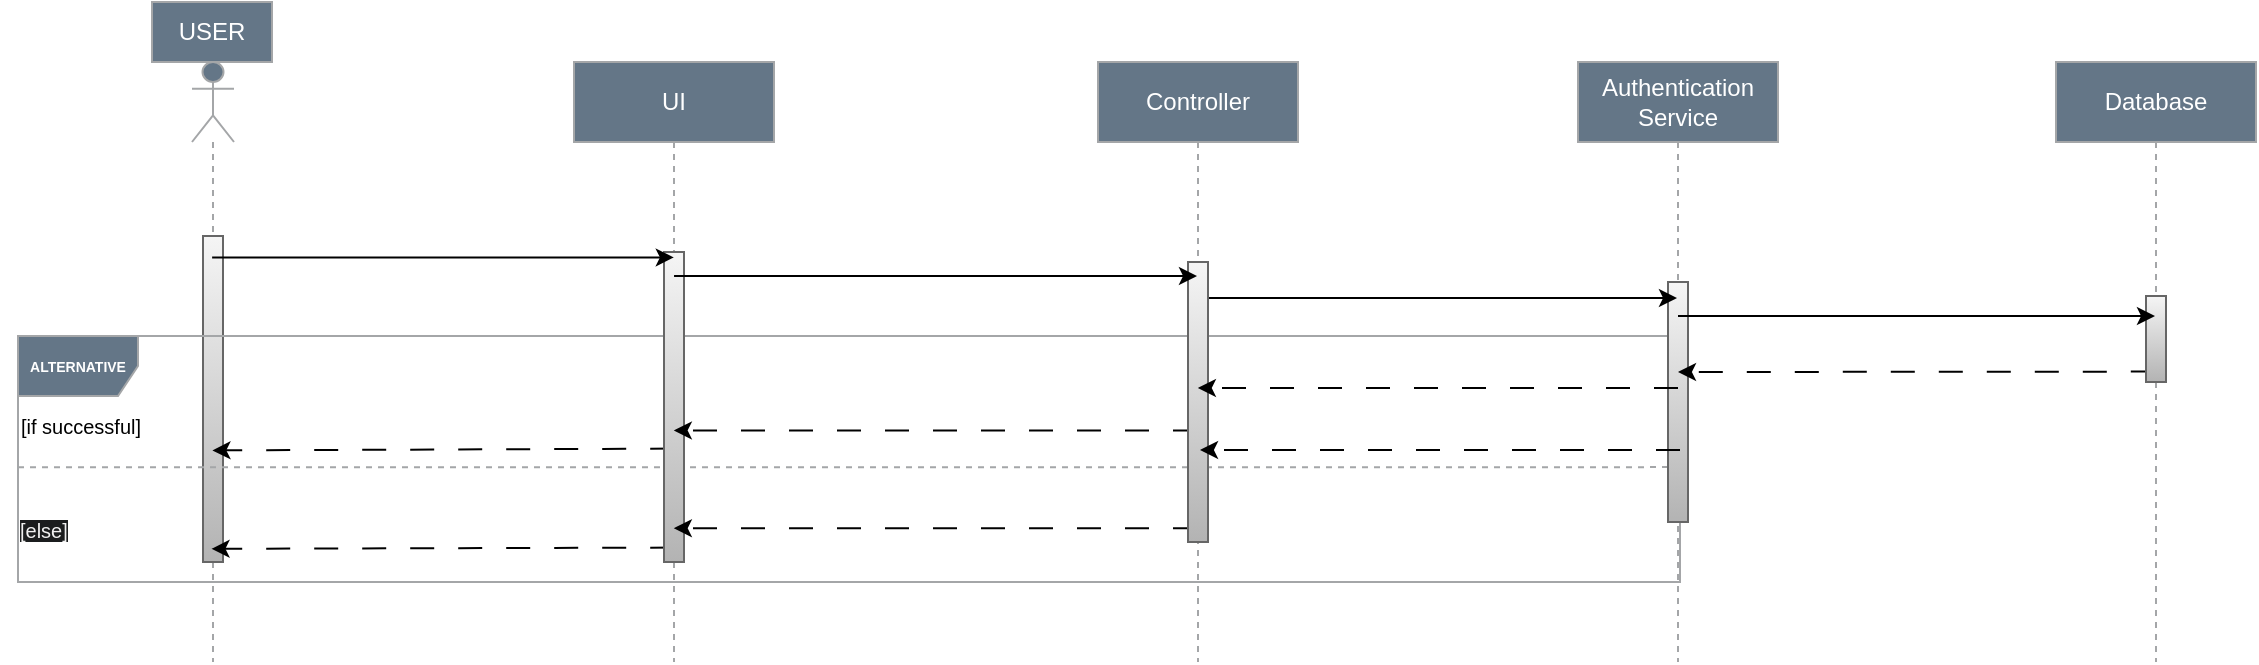 <mxfile version="23.1.5" type="device">
  <diagram name="Page-1" id="2YBvvXClWsGukQMizWep">
    <mxGraphModel dx="3968" dy="1938" grid="1" gridSize="10" guides="1" tooltips="1" connect="1" arrows="1" fold="1" page="1" pageScale="1" pageWidth="850" pageHeight="1100" math="0" shadow="0">
      <root>
        <mxCell id="0" />
        <mxCell id="1" parent="0" />
        <mxCell id="82ixBlyFbwfKMWebvWJ1-83" value="" style="group" parent="1" vertex="1" connectable="0">
          <mxGeometry x="-2070" y="-130" width="1109" height="330" as="geometry" />
        </mxCell>
        <mxCell id="aM9ryv3xv72pqoxQDRHE-5" value="UI" style="shape=umlLifeline;perimeter=lifelinePerimeter;whiteSpace=wrap;html=1;container=0;dropTarget=0;collapsible=0;recursiveResize=0;outlineConnect=0;portConstraint=eastwest;newEdgeStyle={&quot;edgeStyle&quot;:&quot;elbowEdgeStyle&quot;,&quot;elbow&quot;:&quot;vertical&quot;,&quot;curved&quot;:0,&quot;rounded&quot;:0};fillColor=#647687;fontColor=#ffffff;strokeColor=#a4a6a8;" parent="82ixBlyFbwfKMWebvWJ1-83" vertex="1">
          <mxGeometry x="287" y="30" width="100" height="300" as="geometry" />
        </mxCell>
        <mxCell id="82ixBlyFbwfKMWebvWJ1-1" value="Controller" style="shape=umlLifeline;perimeter=lifelinePerimeter;whiteSpace=wrap;html=1;container=0;dropTarget=0;collapsible=0;recursiveResize=0;outlineConnect=0;portConstraint=eastwest;newEdgeStyle={&quot;edgeStyle&quot;:&quot;elbowEdgeStyle&quot;,&quot;elbow&quot;:&quot;vertical&quot;,&quot;curved&quot;:0,&quot;rounded&quot;:0};fillColor=#647687;fontColor=#ffffff;strokeColor=#a4a6a8;" parent="82ixBlyFbwfKMWebvWJ1-83" vertex="1">
          <mxGeometry x="549" y="30" width="100" height="300" as="geometry" />
        </mxCell>
        <mxCell id="82ixBlyFbwfKMWebvWJ1-3" value="Database" style="shape=umlLifeline;perimeter=lifelinePerimeter;whiteSpace=wrap;html=1;container=0;dropTarget=0;collapsible=0;recursiveResize=0;outlineConnect=0;portConstraint=eastwest;newEdgeStyle={&quot;edgeStyle&quot;:&quot;elbowEdgeStyle&quot;,&quot;elbow&quot;:&quot;vertical&quot;,&quot;curved&quot;:0,&quot;rounded&quot;:0};fillColor=#647687;fontColor=#ffffff;strokeColor=#a4a6a8;" parent="82ixBlyFbwfKMWebvWJ1-83" vertex="1">
          <mxGeometry x="1028" y="30" width="100" height="300" as="geometry" />
        </mxCell>
        <mxCell id="82ixBlyFbwfKMWebvWJ1-5" value="Authentication Service" style="shape=umlLifeline;perimeter=lifelinePerimeter;whiteSpace=wrap;html=1;container=0;dropTarget=0;collapsible=0;recursiveResize=0;outlineConnect=0;portConstraint=eastwest;newEdgeStyle={&quot;edgeStyle&quot;:&quot;elbowEdgeStyle&quot;,&quot;elbow&quot;:&quot;vertical&quot;,&quot;curved&quot;:0,&quot;rounded&quot;:0};fillColor=#647687;fontColor=#ffffff;strokeColor=#a4a6a8;" parent="82ixBlyFbwfKMWebvWJ1-83" vertex="1">
          <mxGeometry x="789" y="30" width="100" height="300" as="geometry" />
        </mxCell>
        <mxCell id="82ixBlyFbwfKMWebvWJ1-8" value="" style="shape=umlLifeline;perimeter=lifelinePerimeter;whiteSpace=wrap;html=1;container=1;dropTarget=0;collapsible=0;recursiveResize=0;outlineConnect=0;portConstraint=eastwest;newEdgeStyle={&quot;curved&quot;:0,&quot;rounded&quot;:0};participant=umlActor;fillColor=#647687;fontColor=#ffffff;strokeColor=#a4a6a8;" parent="82ixBlyFbwfKMWebvWJ1-83" vertex="1">
          <mxGeometry x="96" y="30" width="21" height="300" as="geometry" />
        </mxCell>
        <mxCell id="82ixBlyFbwfKMWebvWJ1-84" value="" style="html=1;points=[[0,0,0,0,5],[0,1,0,0,-5],[1,0,0,0,5],[1,1,0,0,-5]];perimeter=orthogonalPerimeter;outlineConnect=0;targetShapes=umlLifeline;portConstraint=eastwest;newEdgeStyle={&quot;curved&quot;:0,&quot;rounded&quot;:0};fillColor=#f5f5f5;gradientColor=#b3b3b3;strokeColor=#666666;" parent="82ixBlyFbwfKMWebvWJ1-8" vertex="1">
          <mxGeometry x="5.5" y="87" width="10" height="163" as="geometry" />
        </mxCell>
        <mxCell id="82ixBlyFbwfKMWebvWJ1-12" value="USER" style="text;html=1;align=center;verticalAlign=middle;whiteSpace=wrap;rounded=0;fillColor=#647687;fontColor=#ffffff;strokeColor=#a4a6a8;" parent="82ixBlyFbwfKMWebvWJ1-83" vertex="1">
          <mxGeometry x="76" width="60" height="30" as="geometry" />
        </mxCell>
        <mxCell id="82ixBlyFbwfKMWebvWJ1-42" value="&lt;font style=&quot;font-size: 7px;&quot;&gt;&lt;b&gt;ALTERNATIVE&lt;/b&gt;&lt;/font&gt;" style="shape=umlFrame;whiteSpace=wrap;html=1;pointerEvents=0;fontSize=9;fillColor=#647687;fontColor=#ffffff;strokeColor=#a4a6a8;" parent="82ixBlyFbwfKMWebvWJ1-83" vertex="1">
          <mxGeometry x="9" y="167" width="831" height="123" as="geometry" />
        </mxCell>
        <mxCell id="82ixBlyFbwfKMWebvWJ1-43" value="" style="endArrow=none;dashed=1;html=1;rounded=0;exitX=1;exitY=0.533;exitDx=0;exitDy=0;exitPerimeter=0;fontSize=9;fillColor=#647687;strokeColor=#a4a6a8;entryX=0;entryY=0.534;entryDx=0;entryDy=0;entryPerimeter=0;" parent="82ixBlyFbwfKMWebvWJ1-83" source="82ixBlyFbwfKMWebvWJ1-42" target="82ixBlyFbwfKMWebvWJ1-42" edge="1">
          <mxGeometry width="50" height="50" relative="1" as="geometry">
            <mxPoint x="878.47" y="315" as="sourcePoint" />
            <mxPoint x="99" y="267" as="targetPoint" />
          </mxGeometry>
        </mxCell>
        <mxCell id="82ixBlyFbwfKMWebvWJ1-57" value="" style="endArrow=classic;html=1;rounded=0;dashed=1;dashPattern=12 12;labelBackgroundColor=none;fontColor=#ffffff;fontSize=8;entryX=0.511;entryY=0.634;entryDx=0;entryDy=0;entryPerimeter=0;exitX=0.501;exitY=0.631;exitDx=0;exitDy=0;exitPerimeter=0;" parent="82ixBlyFbwfKMWebvWJ1-83" edge="1">
          <mxGeometry width="50" height="50" relative="1" as="geometry">
            <mxPoint x="337.1" y="223.3" as="sourcePoint" />
            <mxPoint x="106.22" y="224.2" as="targetPoint" />
          </mxGeometry>
        </mxCell>
        <mxCell id="82ixBlyFbwfKMWebvWJ1-74" value="UI&lt;br style=&quot;font-size: 8px;&quot;&gt;&lt;span style=&quot;font-size: 8px;&quot;&gt;shows a message to USER about successful login.&lt;/span&gt;" style="edgeLabel;html=1;align=center;verticalAlign=middle;resizable=0;points=[];labelBackgroundColor=none;fontColor=#ffffff;fontSize=8;" parent="82ixBlyFbwfKMWebvWJ1-57" vertex="1" connectable="0">
          <mxGeometry x="-0.233" y="2" relative="1" as="geometry">
            <mxPoint x="-19" y="-14" as="offset" />
          </mxGeometry>
        </mxCell>
        <mxCell id="82ixBlyFbwfKMWebvWJ1-60" value="" style="endArrow=classic;html=1;rounded=0;dashed=1;dashPattern=12 12;labelBackgroundColor=none;fontColor=#ffffff;fontSize=8;entryX=0.488;entryY=0.798;entryDx=0;entryDy=0;entryPerimeter=0;exitX=0.501;exitY=0.796;exitDx=0;exitDy=0;exitPerimeter=0;" parent="82ixBlyFbwfKMWebvWJ1-83" edge="1">
          <mxGeometry width="50" height="50" relative="1" as="geometry">
            <mxPoint x="337.1" y="272.8" as="sourcePoint" />
            <mxPoint x="105.76" y="273.4" as="targetPoint" />
          </mxGeometry>
        </mxCell>
        <mxCell id="82ixBlyFbwfKMWebvWJ1-77" value="UI&lt;br style=&quot;font-size: 8px;&quot;&gt;&lt;span style=&quot;font-size: 8px;&quot;&gt;shows a message to USER about unsuccessful login.&lt;/span&gt;" style="edgeLabel;html=1;align=center;verticalAlign=middle;resizable=0;points=[];labelBackgroundColor=none;fontColor=#ffffff;fontSize=8;" parent="82ixBlyFbwfKMWebvWJ1-60" vertex="1" connectable="0">
          <mxGeometry x="-0.489" y="-3" relative="1" as="geometry">
            <mxPoint x="-52" y="-10" as="offset" />
          </mxGeometry>
        </mxCell>
        <mxCell id="82ixBlyFbwfKMWebvWJ1-78" value="&lt;font style=&quot;font-size: 10px;&quot;&gt;[if successful]&lt;/font&gt;" style="text;html=1;align=center;verticalAlign=middle;resizable=0;points=[];autosize=1;strokeColor=none;fillColor=none;" parent="82ixBlyFbwfKMWebvWJ1-83" vertex="1">
          <mxGeometry y="197" width="80" height="30" as="geometry" />
        </mxCell>
        <mxCell id="82ixBlyFbwfKMWebvWJ1-79" value="&lt;span style=&quot;color: rgb(240, 240, 240); font-family: Helvetica; font-size: 10px; font-style: normal; font-variant-ligatures: normal; font-variant-caps: normal; font-weight: 400; letter-spacing: normal; orphans: 2; text-align: center; text-indent: 0px; text-transform: none; widows: 2; word-spacing: 0px; -webkit-text-stroke-width: 0px; background-color: rgb(27, 29, 30); text-decoration-thickness: initial; text-decoration-style: initial; text-decoration-color: initial; float: none; display: inline !important;&quot;&gt;[else]&lt;/span&gt;" style="text;whiteSpace=wrap;html=1;" parent="82ixBlyFbwfKMWebvWJ1-83" vertex="1">
          <mxGeometry x="8" y="250" width="35" height="40" as="geometry" />
        </mxCell>
        <mxCell id="82ixBlyFbwfKMWebvWJ1-86" value="" style="html=1;points=[[0,0,0,0,5],[0,1,0,0,-5],[1,0,0,0,5],[1,1,0,0,-5]];perimeter=orthogonalPerimeter;outlineConnect=0;targetShapes=umlLifeline;portConstraint=eastwest;newEdgeStyle={&quot;curved&quot;:0,&quot;rounded&quot;:0};fillColor=#f5f5f5;gradientColor=#b3b3b3;strokeColor=#666666;" parent="82ixBlyFbwfKMWebvWJ1-83" vertex="1">
          <mxGeometry x="332" y="125" width="10" height="155" as="geometry" />
        </mxCell>
        <mxCell id="82ixBlyFbwfKMWebvWJ1-59" value="" style="endArrow=classic;html=1;rounded=0;dashed=1;dashPattern=12 12;labelBackgroundColor=none;fontColor=#ffffff;fontSize=8;entryX=0.499;entryY=0.634;entryDx=0;entryDy=0;entryPerimeter=0;" parent="82ixBlyFbwfKMWebvWJ1-83" edge="1">
          <mxGeometry width="50" height="50" relative="1" as="geometry">
            <mxPoint x="598.5" y="214.2" as="sourcePoint" />
            <mxPoint x="336.9" y="214.2" as="targetPoint" />
          </mxGeometry>
        </mxCell>
        <mxCell id="82ixBlyFbwfKMWebvWJ1-75" value="Controller&lt;br style=&quot;font-size: 8px;&quot;&gt;&lt;span style=&quot;font-size: 8px;&quot;&gt;returns confirmation to the UI&lt;/span&gt;" style="edgeLabel;html=1;align=center;verticalAlign=middle;resizable=0;points=[];labelBackgroundColor=none;fontColor=#ffffff;fontSize=8;" parent="82ixBlyFbwfKMWebvWJ1-59" vertex="1" connectable="0">
          <mxGeometry x="0.133" y="-2" relative="1" as="geometry">
            <mxPoint x="11" y="-12" as="offset" />
          </mxGeometry>
        </mxCell>
        <mxCell id="82ixBlyFbwfKMWebvWJ1-61" value="" style="endArrow=classic;html=1;rounded=0;dashed=1;dashPattern=12 12;labelBackgroundColor=none;fontColor=#ffffff;fontSize=8;entryX=0.499;entryY=0.797;entryDx=0;entryDy=0;entryPerimeter=0;" parent="82ixBlyFbwfKMWebvWJ1-83" edge="1">
          <mxGeometry width="50" height="50" relative="1" as="geometry">
            <mxPoint x="598.5" y="263.1" as="sourcePoint" />
            <mxPoint x="336.9" y="263.1" as="targetPoint" />
          </mxGeometry>
        </mxCell>
        <mxCell id="82ixBlyFbwfKMWebvWJ1-76" value="Controller&lt;br style=&quot;font-size: 8px;&quot;&gt;&lt;span style=&quot;font-size: 8px;&quot;&gt;returns error to the UI&lt;/span&gt;" style="edgeLabel;html=1;align=center;verticalAlign=middle;resizable=0;points=[];labelBackgroundColor=none;fontColor=#ffffff;fontSize=8;" parent="82ixBlyFbwfKMWebvWJ1-61" vertex="1" connectable="0">
          <mxGeometry x="-0.243" y="2" relative="1" as="geometry">
            <mxPoint x="-21" y="-15" as="offset" />
          </mxGeometry>
        </mxCell>
        <mxCell id="82ixBlyFbwfKMWebvWJ1-53" value="" style="endArrow=classic;html=1;rounded=0;entryX=0.499;entryY=0.359;entryDx=0;entryDy=0;entryPerimeter=0;labelBackgroundColor=none;fontColor=#ffffff;fontSize=8;exitX=0.503;exitY=0.359;exitDx=0;exitDy=0;exitPerimeter=0;" parent="82ixBlyFbwfKMWebvWJ1-83" edge="1">
          <mxGeometry width="50" height="50" relative="1" as="geometry">
            <mxPoint x="106.06" y="127.7" as="sourcePoint" />
            <mxPoint x="336.9" y="127.7" as="targetPoint" />
          </mxGeometry>
        </mxCell>
        <mxCell id="82ixBlyFbwfKMWebvWJ1-73" value="USER&lt;br style=&quot;font-size: 8px;&quot;&gt;enters details in the UI" style="edgeLabel;html=1;align=center;verticalAlign=middle;resizable=0;points=[];labelBackgroundColor=none;fontColor=#ffffff;fontSize=8;" parent="82ixBlyFbwfKMWebvWJ1-53" vertex="1" connectable="0">
          <mxGeometry x="0.556" y="-1" relative="1" as="geometry">
            <mxPoint x="-65" y="-11" as="offset" />
          </mxGeometry>
        </mxCell>
        <mxCell id="82ixBlyFbwfKMWebvWJ1-88" value="" style="html=1;points=[[0,0,0,0,5],[0,1,0,0,-5],[1,0,0,0,5],[1,1,0,0,-5]];perimeter=orthogonalPerimeter;outlineConnect=0;targetShapes=umlLifeline;portConstraint=eastwest;newEdgeStyle={&quot;curved&quot;:0,&quot;rounded&quot;:0};fillColor=#f5f5f5;gradientColor=#b3b3b3;strokeColor=#666666;" parent="82ixBlyFbwfKMWebvWJ1-83" vertex="1">
          <mxGeometry x="834" y="140" width="10" height="120" as="geometry" />
        </mxCell>
        <mxCell id="82ixBlyFbwfKMWebvWJ1-55" value="" style="endArrow=classic;html=1;rounded=0;labelBackgroundColor=none;fontColor=#ffffff;fontSize=8;" parent="82ixBlyFbwfKMWebvWJ1-83" edge="1">
          <mxGeometry width="50" height="50" relative="1" as="geometry">
            <mxPoint x="599" y="148" as="sourcePoint" />
            <mxPoint x="838.5" y="148" as="targetPoint" />
          </mxGeometry>
        </mxCell>
        <mxCell id="82ixBlyFbwfKMWebvWJ1-70" value="Controller&lt;br style=&quot;font-size: 8px;&quot;&gt;calls&amp;nbsp;&lt;font style=&quot;font-size: 8px;&quot;&gt;Authentication Service&lt;/font&gt;&lt;span style=&quot;font-size: 8px;&quot;&gt;&amp;nbsp;to to verify the data&lt;/span&gt;" style="edgeLabel;html=1;align=center;verticalAlign=middle;resizable=0;points=[];labelBackgroundColor=none;fontColor=#ffffff;fontSize=8;" parent="82ixBlyFbwfKMWebvWJ1-55" vertex="1" connectable="0">
          <mxGeometry x="0.4" y="1" relative="1" as="geometry">
            <mxPoint x="-45" y="-12" as="offset" />
          </mxGeometry>
        </mxCell>
        <mxCell id="82ixBlyFbwfKMWebvWJ1-64" value="" style="endArrow=classic;html=1;rounded=0;dashed=1;dashPattern=12 12;labelBackgroundColor=none;fontColor=#ffffff;fontSize=8;exitX=0.494;exitY=0.516;exitDx=0;exitDy=0;exitPerimeter=0;" parent="82ixBlyFbwfKMWebvWJ1-83" source="82ixBlyFbwfKMWebvWJ1-3" edge="1">
          <mxGeometry width="50" height="50" relative="1" as="geometry">
            <mxPoint x="1067" y="185" as="sourcePoint" />
            <mxPoint x="839" y="185" as="targetPoint" />
          </mxGeometry>
        </mxCell>
        <mxCell id="82ixBlyFbwfKMWebvWJ1-65" value="&lt;font style=&quot;font-size: 8px;&quot;&gt;Database&lt;br style=&quot;font-size: 8px;&quot;&gt;returns the data&amp;nbsp;&lt;/font&gt;" style="edgeLabel;html=1;align=center;verticalAlign=middle;resizable=0;points=[];labelBackgroundColor=none;fontColor=#ffffff;fontSize=8;" parent="82ixBlyFbwfKMWebvWJ1-64" vertex="1" connectable="0">
          <mxGeometry x="-0.011" y="4" relative="1" as="geometry">
            <mxPoint y="-16" as="offset" />
          </mxGeometry>
        </mxCell>
        <mxCell id="82ixBlyFbwfKMWebvWJ1-87" value="" style="html=1;points=[[0,0,0,0,5],[0,1,0,0,-5],[1,0,0,0,5],[1,1,0,0,-5]];perimeter=orthogonalPerimeter;outlineConnect=0;targetShapes=umlLifeline;portConstraint=eastwest;newEdgeStyle={&quot;curved&quot;:0,&quot;rounded&quot;:0};fillColor=#f5f5f5;gradientColor=#b3b3b3;strokeColor=#666666;" parent="82ixBlyFbwfKMWebvWJ1-83" vertex="1">
          <mxGeometry x="1073" y="147" width="10" height="43" as="geometry" />
        </mxCell>
        <mxCell id="82ixBlyFbwfKMWebvWJ1-56" value="" style="endArrow=classic;html=1;rounded=0;labelBackgroundColor=none;fontColor=#ffffff;fontSize=8;" parent="82ixBlyFbwfKMWebvWJ1-83" target="82ixBlyFbwfKMWebvWJ1-3" edge="1">
          <mxGeometry width="50" height="50" relative="1" as="geometry">
            <mxPoint x="839" y="157" as="sourcePoint" />
            <mxPoint x="1068" y="157" as="targetPoint" />
          </mxGeometry>
        </mxCell>
        <mxCell id="82ixBlyFbwfKMWebvWJ1-66" value="&lt;font style=&quot;font-size: 8px;&quot;&gt;Authentication Service&amp;nbsp;request&amp;nbsp; user data from the Database&lt;/font&gt;" style="edgeLabel;html=1;align=center;verticalAlign=middle;resizable=0;points=[];labelBackgroundColor=none;fontSize=8;fontColor=#ffffff;" parent="82ixBlyFbwfKMWebvWJ1-56" vertex="1" connectable="0">
          <mxGeometry x="0.007" y="-1" relative="1" as="geometry">
            <mxPoint x="-3" y="-11" as="offset" />
          </mxGeometry>
        </mxCell>
        <mxCell id="82ixBlyFbwfKMWebvWJ1-89" value="" style="html=1;points=[[0,0,0,0,5],[0,1,0,0,-5],[1,0,0,0,5],[1,1,0,0,-5]];perimeter=orthogonalPerimeter;outlineConnect=0;targetShapes=umlLifeline;portConstraint=eastwest;newEdgeStyle={&quot;curved&quot;:0,&quot;rounded&quot;:0};fillColor=#f5f5f5;gradientColor=#b3b3b3;strokeColor=#666666;" parent="82ixBlyFbwfKMWebvWJ1-83" vertex="1">
          <mxGeometry x="594" y="130" width="10" height="140" as="geometry" />
        </mxCell>
        <mxCell id="82ixBlyFbwfKMWebvWJ1-54" value="" style="endArrow=classic;html=1;rounded=0;labelBackgroundColor=none;fontColor=#ffffff;fontSize=8;" parent="82ixBlyFbwfKMWebvWJ1-83" target="82ixBlyFbwfKMWebvWJ1-1" edge="1">
          <mxGeometry width="50" height="50" relative="1" as="geometry">
            <mxPoint x="337.024" y="137" as="sourcePoint" />
            <mxPoint x="568" y="137" as="targetPoint" />
          </mxGeometry>
        </mxCell>
        <mxCell id="82ixBlyFbwfKMWebvWJ1-71" value="UI&lt;br style=&quot;font-size: 8px;&quot;&gt;&lt;span style=&quot;font-size: 8px;&quot;&gt;sends the data to the Controller&lt;/span&gt;" style="edgeLabel;html=1;align=center;verticalAlign=middle;resizable=0;points=[];labelBackgroundColor=none;fontColor=#ffffff;fontSize=8;" parent="82ixBlyFbwfKMWebvWJ1-54" vertex="1" connectable="0">
          <mxGeometry x="0.15" y="-3" relative="1" as="geometry">
            <mxPoint x="-20" y="-15" as="offset" />
          </mxGeometry>
        </mxCell>
        <mxCell id="82ixBlyFbwfKMWebvWJ1-63" value="" style="endArrow=classic;html=1;rounded=0;dashed=1;dashPattern=12 12;labelBackgroundColor=none;fontColor=#ffffff;fontSize=8;" parent="82ixBlyFbwfKMWebvWJ1-83" edge="1">
          <mxGeometry width="50" height="50" relative="1" as="geometry">
            <mxPoint x="839" y="193" as="sourcePoint" />
            <mxPoint x="598.929" y="193" as="targetPoint" />
          </mxGeometry>
        </mxCell>
        <mxCell id="82ixBlyFbwfKMWebvWJ1-68" value="Authentication Service&lt;div style=&quot;font-size: 8px;&quot;&gt;&amp;nbsp;returns confirmation&amp;nbsp;&amp;nbsp;&lt;br&gt;&lt;/div&gt;" style="edgeLabel;html=1;align=center;verticalAlign=middle;resizable=0;points=[];labelBackgroundColor=none;fontColor=#ffffff;fontSize=8;" parent="82ixBlyFbwfKMWebvWJ1-63" vertex="1" connectable="0">
          <mxGeometry x="-0.282" y="1" relative="1" as="geometry">
            <mxPoint x="-24" y="-12" as="offset" />
          </mxGeometry>
        </mxCell>
        <mxCell id="82ixBlyFbwfKMWebvWJ1-90" value="" style="endArrow=classic;html=1;rounded=0;dashed=1;dashPattern=12 12;labelBackgroundColor=none;fontColor=#ffffff;fontSize=8;" parent="1" edge="1">
          <mxGeometry width="50" height="50" relative="1" as="geometry">
            <mxPoint x="-1230" y="94" as="sourcePoint" />
            <mxPoint x="-1470" y="94" as="targetPoint" />
          </mxGeometry>
        </mxCell>
        <mxCell id="82ixBlyFbwfKMWebvWJ1-91" value="Authentication Service&lt;div style=&quot;font-size: 8px;&quot;&gt;&amp;nbsp;returns eror&lt;br&gt;&lt;/div&gt;" style="edgeLabel;html=1;align=center;verticalAlign=middle;resizable=0;points=[];labelBackgroundColor=none;fontColor=#ffffff;fontSize=8;" parent="82ixBlyFbwfKMWebvWJ1-90" vertex="1" connectable="0">
          <mxGeometry x="-0.282" y="1" relative="1" as="geometry">
            <mxPoint x="-24" y="-12" as="offset" />
          </mxGeometry>
        </mxCell>
      </root>
    </mxGraphModel>
  </diagram>
</mxfile>
